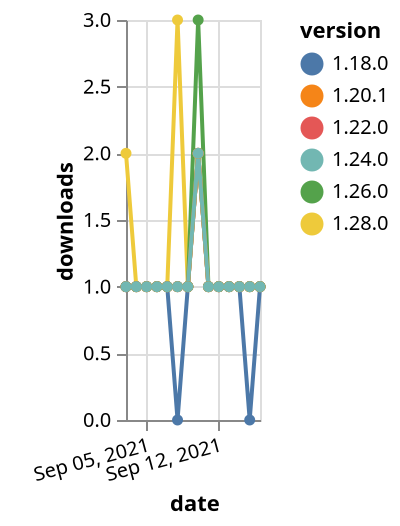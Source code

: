 {"$schema": "https://vega.github.io/schema/vega-lite/v5.json", "description": "A simple bar chart with embedded data.", "data": {"values": [{"date": "2021-09-03", "total": 250, "delta": 1, "version": "1.18.0"}, {"date": "2021-09-04", "total": 251, "delta": 1, "version": "1.18.0"}, {"date": "2021-09-05", "total": 252, "delta": 1, "version": "1.18.0"}, {"date": "2021-09-06", "total": 253, "delta": 1, "version": "1.18.0"}, {"date": "2021-09-07", "total": 254, "delta": 1, "version": "1.18.0"}, {"date": "2021-09-08", "total": 254, "delta": 0, "version": "1.18.0"}, {"date": "2021-09-09", "total": 255, "delta": 1, "version": "1.18.0"}, {"date": "2021-09-10", "total": 257, "delta": 2, "version": "1.18.0"}, {"date": "2021-09-11", "total": 258, "delta": 1, "version": "1.18.0"}, {"date": "2021-09-12", "total": 259, "delta": 1, "version": "1.18.0"}, {"date": "2021-09-13", "total": 260, "delta": 1, "version": "1.18.0"}, {"date": "2021-09-14", "total": 261, "delta": 1, "version": "1.18.0"}, {"date": "2021-09-15", "total": 261, "delta": 0, "version": "1.18.0"}, {"date": "2021-09-16", "total": 262, "delta": 1, "version": "1.18.0"}, {"date": "2021-09-03", "total": 192, "delta": 1, "version": "1.22.0"}, {"date": "2021-09-04", "total": 193, "delta": 1, "version": "1.22.0"}, {"date": "2021-09-05", "total": 194, "delta": 1, "version": "1.22.0"}, {"date": "2021-09-06", "total": 195, "delta": 1, "version": "1.22.0"}, {"date": "2021-09-07", "total": 196, "delta": 1, "version": "1.22.0"}, {"date": "2021-09-08", "total": 197, "delta": 1, "version": "1.22.0"}, {"date": "2021-09-09", "total": 198, "delta": 1, "version": "1.22.0"}, {"date": "2021-09-10", "total": 200, "delta": 2, "version": "1.22.0"}, {"date": "2021-09-11", "total": 201, "delta": 1, "version": "1.22.0"}, {"date": "2021-09-12", "total": 202, "delta": 1, "version": "1.22.0"}, {"date": "2021-09-13", "total": 203, "delta": 1, "version": "1.22.0"}, {"date": "2021-09-14", "total": 204, "delta": 1, "version": "1.22.0"}, {"date": "2021-09-15", "total": 205, "delta": 1, "version": "1.22.0"}, {"date": "2021-09-16", "total": 206, "delta": 1, "version": "1.22.0"}, {"date": "2021-09-03", "total": 130, "delta": 2, "version": "1.28.0"}, {"date": "2021-09-04", "total": 131, "delta": 1, "version": "1.28.0"}, {"date": "2021-09-05", "total": 132, "delta": 1, "version": "1.28.0"}, {"date": "2021-09-06", "total": 133, "delta": 1, "version": "1.28.0"}, {"date": "2021-09-07", "total": 134, "delta": 1, "version": "1.28.0"}, {"date": "2021-09-08", "total": 137, "delta": 3, "version": "1.28.0"}, {"date": "2021-09-09", "total": 138, "delta": 1, "version": "1.28.0"}, {"date": "2021-09-10", "total": 140, "delta": 2, "version": "1.28.0"}, {"date": "2021-09-11", "total": 141, "delta": 1, "version": "1.28.0"}, {"date": "2021-09-12", "total": 142, "delta": 1, "version": "1.28.0"}, {"date": "2021-09-13", "total": 143, "delta": 1, "version": "1.28.0"}, {"date": "2021-09-14", "total": 144, "delta": 1, "version": "1.28.0"}, {"date": "2021-09-15", "total": 145, "delta": 1, "version": "1.28.0"}, {"date": "2021-09-16", "total": 146, "delta": 1, "version": "1.28.0"}, {"date": "2021-09-03", "total": 194, "delta": 1, "version": "1.26.0"}, {"date": "2021-09-04", "total": 195, "delta": 1, "version": "1.26.0"}, {"date": "2021-09-05", "total": 196, "delta": 1, "version": "1.26.0"}, {"date": "2021-09-06", "total": 197, "delta": 1, "version": "1.26.0"}, {"date": "2021-09-07", "total": 198, "delta": 1, "version": "1.26.0"}, {"date": "2021-09-08", "total": 199, "delta": 1, "version": "1.26.0"}, {"date": "2021-09-09", "total": 200, "delta": 1, "version": "1.26.0"}, {"date": "2021-09-10", "total": 203, "delta": 3, "version": "1.26.0"}, {"date": "2021-09-11", "total": 204, "delta": 1, "version": "1.26.0"}, {"date": "2021-09-12", "total": 205, "delta": 1, "version": "1.26.0"}, {"date": "2021-09-13", "total": 206, "delta": 1, "version": "1.26.0"}, {"date": "2021-09-14", "total": 207, "delta": 1, "version": "1.26.0"}, {"date": "2021-09-15", "total": 208, "delta": 1, "version": "1.26.0"}, {"date": "2021-09-16", "total": 209, "delta": 1, "version": "1.26.0"}, {"date": "2021-09-03", "total": 200, "delta": 1, "version": "1.20.1"}, {"date": "2021-09-04", "total": 201, "delta": 1, "version": "1.20.1"}, {"date": "2021-09-05", "total": 202, "delta": 1, "version": "1.20.1"}, {"date": "2021-09-06", "total": 203, "delta": 1, "version": "1.20.1"}, {"date": "2021-09-07", "total": 204, "delta": 1, "version": "1.20.1"}, {"date": "2021-09-08", "total": 205, "delta": 1, "version": "1.20.1"}, {"date": "2021-09-09", "total": 206, "delta": 1, "version": "1.20.1"}, {"date": "2021-09-10", "total": 208, "delta": 2, "version": "1.20.1"}, {"date": "2021-09-11", "total": 209, "delta": 1, "version": "1.20.1"}, {"date": "2021-09-12", "total": 210, "delta": 1, "version": "1.20.1"}, {"date": "2021-09-13", "total": 211, "delta": 1, "version": "1.20.1"}, {"date": "2021-09-14", "total": 212, "delta": 1, "version": "1.20.1"}, {"date": "2021-09-15", "total": 213, "delta": 1, "version": "1.20.1"}, {"date": "2021-09-16", "total": 214, "delta": 1, "version": "1.20.1"}, {"date": "2021-09-03", "total": 167, "delta": 1, "version": "1.24.0"}, {"date": "2021-09-04", "total": 168, "delta": 1, "version": "1.24.0"}, {"date": "2021-09-05", "total": 169, "delta": 1, "version": "1.24.0"}, {"date": "2021-09-06", "total": 170, "delta": 1, "version": "1.24.0"}, {"date": "2021-09-07", "total": 171, "delta": 1, "version": "1.24.0"}, {"date": "2021-09-08", "total": 172, "delta": 1, "version": "1.24.0"}, {"date": "2021-09-09", "total": 173, "delta": 1, "version": "1.24.0"}, {"date": "2021-09-10", "total": 175, "delta": 2, "version": "1.24.0"}, {"date": "2021-09-11", "total": 176, "delta": 1, "version": "1.24.0"}, {"date": "2021-09-12", "total": 177, "delta": 1, "version": "1.24.0"}, {"date": "2021-09-13", "total": 178, "delta": 1, "version": "1.24.0"}, {"date": "2021-09-14", "total": 179, "delta": 1, "version": "1.24.0"}, {"date": "2021-09-15", "total": 180, "delta": 1, "version": "1.24.0"}, {"date": "2021-09-16", "total": 181, "delta": 1, "version": "1.24.0"}]}, "width": "container", "mark": {"type": "line", "point": {"filled": true}}, "encoding": {"x": {"field": "date", "type": "temporal", "timeUnit": "yearmonthdate", "title": "date", "axis": {"labelAngle": -15}}, "y": {"field": "delta", "type": "quantitative", "title": "downloads"}, "color": {"field": "version", "type": "nominal"}, "tooltip": {"field": "delta"}}}